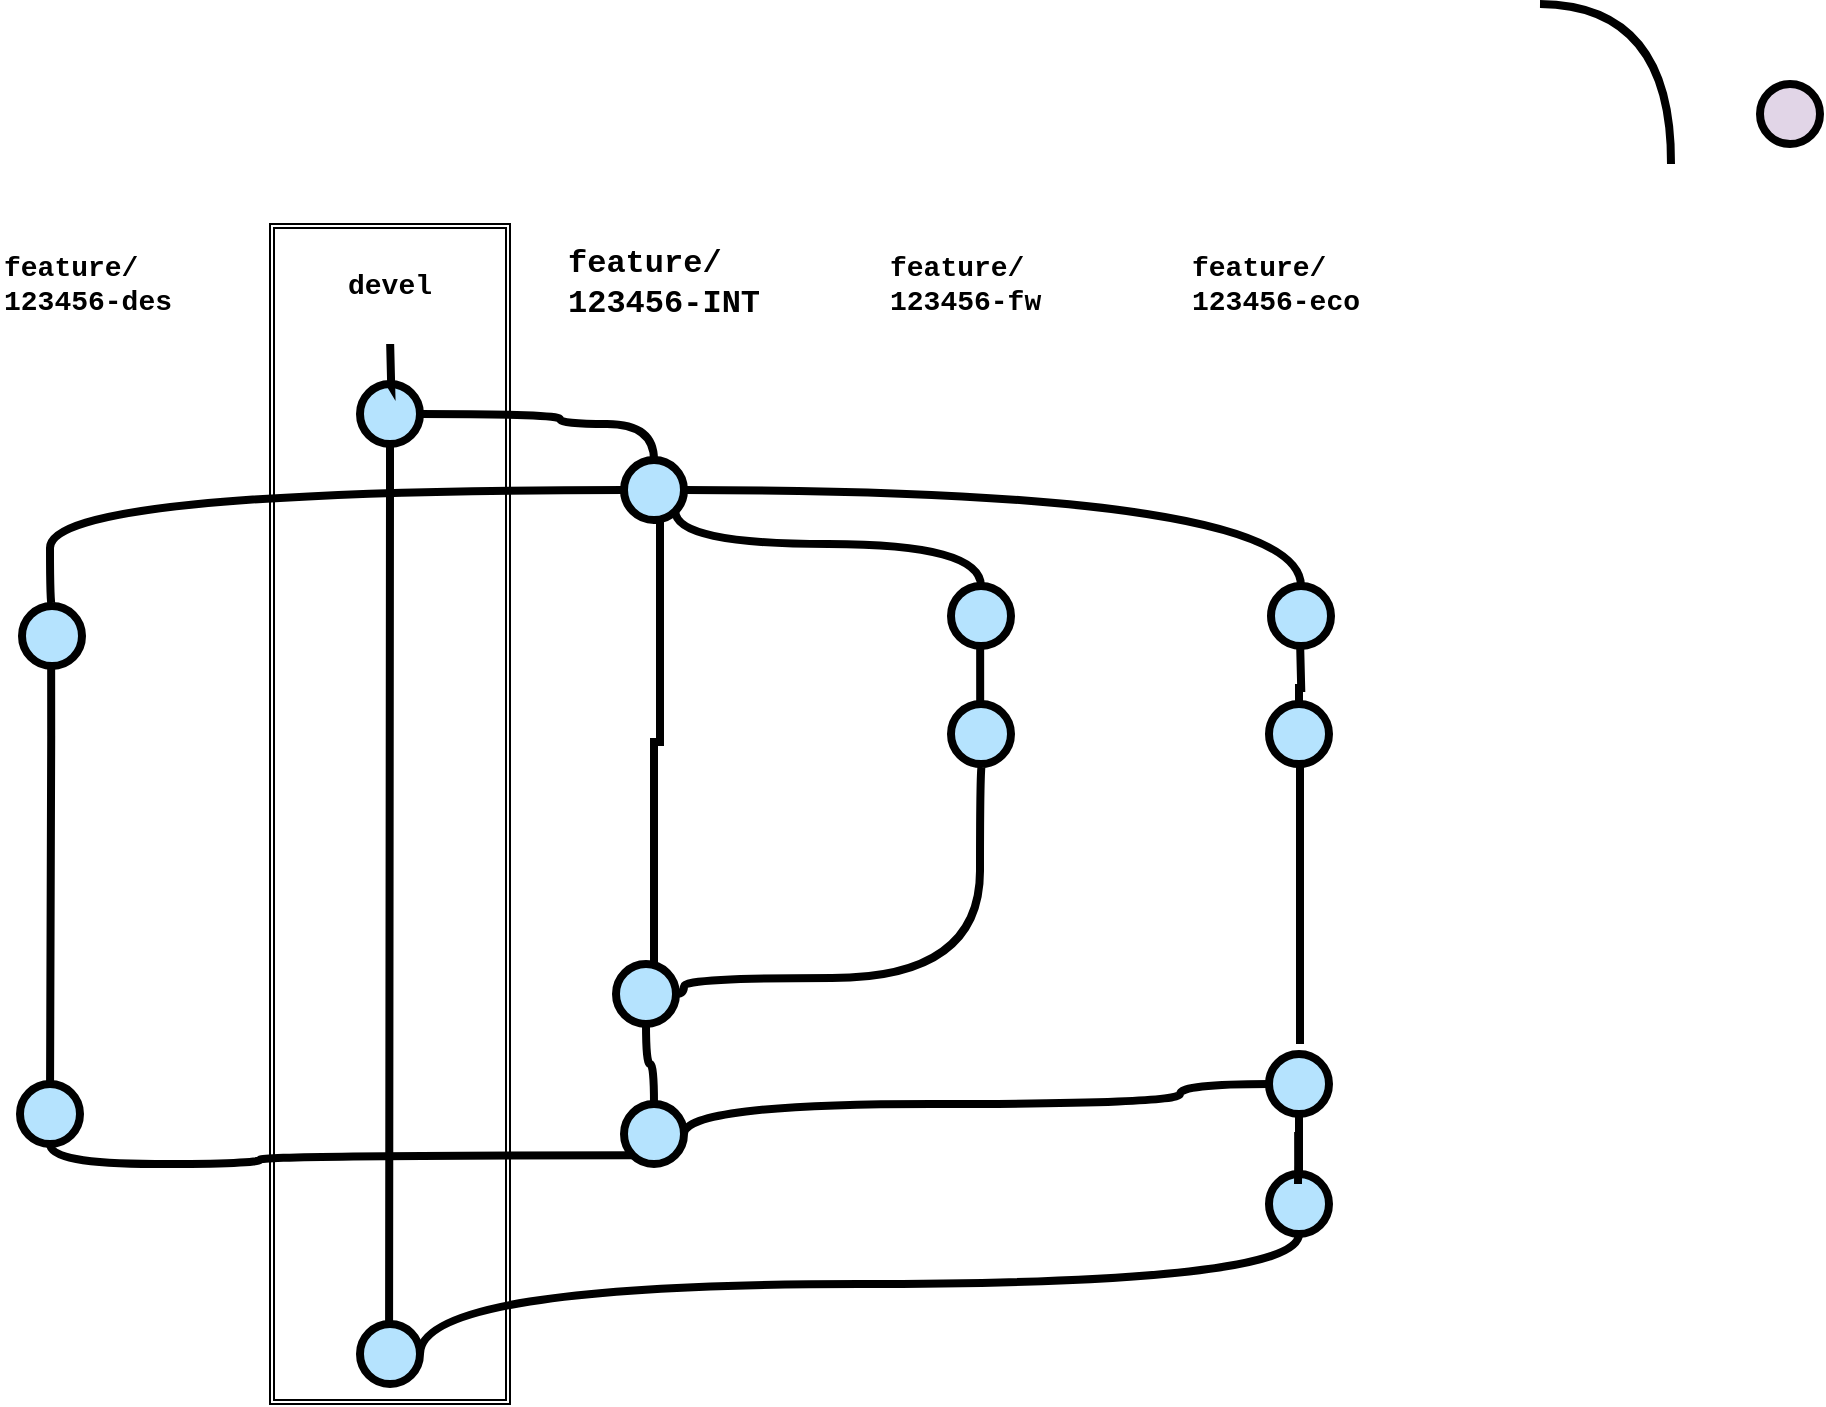 <mxfile version="20.2.3" type="github">
  <diagram id="yPxyJZ8AM_hMuL3Unpa9" name="simple gitflow">
    <mxGraphModel dx="1718" dy="1812" grid="1" gridSize="10" guides="1" tooltips="1" connect="1" arrows="1" fold="1" page="1" pageScale="1" pageWidth="1100" pageHeight="850" math="0" shadow="0">
      <root>
        <mxCell id="0" />
        <mxCell id="1" parent="0" />
        <mxCell id="E1HA2y7lL46FJZxDiiPk-41" value="" style="shape=ext;double=1;rounded=0;whiteSpace=wrap;html=1;fontFamily=Helvetica;fontSize=15;fontColor=default;" vertex="1" parent="1">
          <mxGeometry x="255" y="100" width="120" height="590" as="geometry" />
        </mxCell>
        <mxCell id="9hBKPDzoitwpIBdzFDQ7-27" value="" style="edgeStyle=orthogonalEdgeStyle;rounded=0;html=1;jettySize=auto;orthogonalLoop=1;strokeWidth=4;endArrow=none;endFill=0;startArrow=none;entryX=0.496;entryY=0.966;entryDx=0;entryDy=0;entryPerimeter=0;" parent="1" target="E1HA2y7lL46FJZxDiiPk-41" edge="1" source="E1HA2y7lL46FJZxDiiPk-22">
          <mxGeometry x="229.58" y="345" as="geometry">
            <mxPoint x="315.08" y="160" as="sourcePoint" />
            <mxPoint x="314.5" y="620" as="targetPoint" />
            <Array as="points" />
          </mxGeometry>
        </mxCell>
        <mxCell id="9hBKPDzoitwpIBdzFDQ7-28" value="devel" style="text;html=1;strokeColor=none;fillColor=none;align=center;verticalAlign=middle;whiteSpace=wrap;overflow=hidden;fontSize=14;fontStyle=1;fontFamily=Courier New;" parent="1" vertex="1">
          <mxGeometry x="290" y="120" width="50" height="20" as="geometry" />
        </mxCell>
        <mxCell id="E1HA2y7lL46FJZxDiiPk-13" value="feature/&lt;br&gt;123456-fw" style="text;html=1;strokeColor=none;fillColor=none;align=left;verticalAlign=middle;whiteSpace=wrap;overflow=hidden;fontSize=14;fontStyle=1;fontFamily=Courier New;" vertex="1" parent="1">
          <mxGeometry x="563" y="105" width="81" height="50" as="geometry" />
        </mxCell>
        <mxCell id="E1HA2y7lL46FJZxDiiPk-15" value="feature/&lt;br&gt;123456-eco" style="text;html=1;strokeColor=none;fillColor=none;align=left;verticalAlign=middle;whiteSpace=wrap;overflow=hidden;fontSize=14;fontStyle=1;fontFamily=Courier New;" vertex="1" parent="1">
          <mxGeometry x="714" y="110" width="111" height="40" as="geometry" />
        </mxCell>
        <mxCell id="E1HA2y7lL46FJZxDiiPk-14" value="feature/&lt;br&gt;123456-des" style="text;html=1;strokeColor=none;fillColor=none;align=left;verticalAlign=middle;whiteSpace=wrap;overflow=hidden;fontSize=14;fontStyle=1;fontFamily=Courier New;" vertex="1" parent="1">
          <mxGeometry x="120" y="110" width="120" height="40" as="geometry" />
        </mxCell>
        <mxCell id="E1HA2y7lL46FJZxDiiPk-23" value="" style="verticalLabelPosition=bottom;verticalAlign=top;html=1;strokeWidth=4;shape=mxgraph.flowchart.on-page_reference;plain-purple;gradientColor=none;strokeColor=#000000;" vertex="1" parent="1">
          <mxGeometry x="1000" y="30" width="30" height="30" as="geometry" />
        </mxCell>
        <mxCell id="E1HA2y7lL46FJZxDiiPk-24" value="" style="edgeStyle=orthogonalEdgeStyle;curved=1;rounded=0;html=1;endArrow=none;endFill=0;jettySize=auto;orthogonalLoop=1;strokeWidth=4;fontSize=15;entryX=1;entryY=0.5;entryDx=0;entryDy=0;entryPerimeter=0;exitX=0.5;exitY=0;exitDx=0;exitDy=0;exitPerimeter=0;" edge="1" parent="1" source="E1HA2y7lL46FJZxDiiPk-30" target="E1HA2y7lL46FJZxDiiPk-22">
          <mxGeometry relative="1" as="geometry">
            <mxPoint x="480" y="400" as="sourcePoint" />
            <mxPoint x="397.5" y="200" as="targetPoint" />
            <Array as="points">
              <mxPoint x="447" y="200" />
              <mxPoint x="400" y="200" />
              <mxPoint x="400" y="195" />
            </Array>
          </mxGeometry>
        </mxCell>
        <mxCell id="E1HA2y7lL46FJZxDiiPk-25" value="" style="edgeStyle=orthogonalEdgeStyle;curved=1;rounded=0;html=1;exitX=0.5;exitY=1;exitPerimeter=0;endArrow=none;endFill=0;jettySize=auto;orthogonalLoop=1;strokeWidth=4;fontSize=15;entryX=0.5;entryY=1;entryDx=0;entryDy=0;entryPerimeter=0;exitDx=0;exitDy=0;" edge="1" parent="1">
          <mxGeometry relative="1" as="geometry">
            <mxPoint x="890" y="-10" as="sourcePoint" />
            <mxPoint x="955.5" y="70" as="targetPoint" />
            <Array as="points" />
          </mxGeometry>
        </mxCell>
        <mxCell id="E1HA2y7lL46FJZxDiiPk-22" value="" style="verticalLabelPosition=bottom;verticalAlign=top;html=1;strokeWidth=4;shape=mxgraph.flowchart.on-page_reference;plain-blue;gradientColor=none;fillColor=#B5E3Fe;strokeColor=#000000;" vertex="1" parent="1">
          <mxGeometry x="300" y="180" width="30" height="30" as="geometry" />
        </mxCell>
        <mxCell id="E1HA2y7lL46FJZxDiiPk-26" value="" style="edgeStyle=orthogonalEdgeStyle;rounded=0;html=1;jettySize=auto;orthogonalLoop=1;strokeWidth=4;endArrow=none;endFill=0;" edge="1" parent="1" target="E1HA2y7lL46FJZxDiiPk-22">
          <mxGeometry x="229.58" y="345" as="geometry">
            <mxPoint x="315.08" y="160" as="sourcePoint" />
            <mxPoint x="314.58" y="330" as="targetPoint" />
            <Array as="points" />
          </mxGeometry>
        </mxCell>
        <mxCell id="E1HA2y7lL46FJZxDiiPk-27" value="&lt;font style=&quot;font-size: 16px;&quot;&gt;feature/&lt;br&gt;123456-INT&lt;/font&gt;" style="text;html=1;strokeColor=none;fillColor=none;align=left;verticalAlign=middle;whiteSpace=wrap;overflow=hidden;fontSize=14;fontStyle=1;fontFamily=Courier New;" vertex="1" parent="1">
          <mxGeometry x="402" y="105" width="112.5" height="50" as="geometry" />
        </mxCell>
        <mxCell id="E1HA2y7lL46FJZxDiiPk-30" value="" style="verticalLabelPosition=bottom;verticalAlign=top;html=1;strokeWidth=4;shape=mxgraph.flowchart.on-page_reference;plain-blue;gradientColor=none;fillColor=#B5E3Fe;strokeColor=#000000;" vertex="1" parent="1">
          <mxGeometry x="432" y="218" width="30" height="30" as="geometry" />
        </mxCell>
        <mxCell id="E1HA2y7lL46FJZxDiiPk-31" value="" style="verticalLabelPosition=bottom;verticalAlign=top;html=1;strokeWidth=4;shape=mxgraph.flowchart.on-page_reference;plain-blue;gradientColor=none;fillColor=#B5E3Fe;strokeColor=#000000;" vertex="1" parent="1">
          <mxGeometry x="131" y="291" width="30" height="30" as="geometry" />
        </mxCell>
        <mxCell id="E1HA2y7lL46FJZxDiiPk-32" value="" style="verticalLabelPosition=bottom;verticalAlign=top;html=1;strokeWidth=4;shape=mxgraph.flowchart.on-page_reference;plain-blue;gradientColor=none;fillColor=#B5E3Fe;strokeColor=#000000;" vertex="1" parent="1">
          <mxGeometry x="595.5" y="281" width="30" height="30" as="geometry" />
        </mxCell>
        <mxCell id="E1HA2y7lL46FJZxDiiPk-33" value="" style="verticalLabelPosition=bottom;verticalAlign=top;html=1;strokeWidth=4;shape=mxgraph.flowchart.on-page_reference;plain-blue;gradientColor=none;fillColor=#B5E3Fe;strokeColor=#000000;" vertex="1" parent="1">
          <mxGeometry x="755.5" y="281" width="30" height="30" as="geometry" />
        </mxCell>
        <mxCell id="E1HA2y7lL46FJZxDiiPk-35" value="" style="edgeStyle=orthogonalEdgeStyle;curved=1;rounded=0;html=1;endArrow=none;endFill=0;jettySize=auto;orthogonalLoop=1;strokeWidth=4;fontSize=15;exitX=0.5;exitY=0;exitDx=0;exitDy=0;exitPerimeter=0;entryX=0.855;entryY=0.855;entryDx=0;entryDy=0;entryPerimeter=0;" edge="1" parent="1" source="E1HA2y7lL46FJZxDiiPk-32" target="E1HA2y7lL46FJZxDiiPk-30">
          <mxGeometry relative="1" as="geometry">
            <mxPoint x="170" y="295" as="sourcePoint" />
            <mxPoint x="480" y="250" as="targetPoint" />
            <Array as="points">
              <mxPoint x="611" y="260" />
              <mxPoint x="458" y="260" />
            </Array>
          </mxGeometry>
        </mxCell>
        <mxCell id="E1HA2y7lL46FJZxDiiPk-36" value="" style="edgeStyle=orthogonalEdgeStyle;curved=1;rounded=0;html=1;endArrow=none;endFill=0;jettySize=auto;orthogonalLoop=1;strokeWidth=4;fontSize=15;entryX=0.5;entryY=0;entryDx=0;entryDy=0;entryPerimeter=0;exitX=1;exitY=0.5;exitDx=0;exitDy=0;exitPerimeter=0;" edge="1" parent="1" source="E1HA2y7lL46FJZxDiiPk-30" target="E1HA2y7lL46FJZxDiiPk-33">
          <mxGeometry relative="1" as="geometry">
            <mxPoint x="490" y="227" as="sourcePoint" />
            <mxPoint x="800" y="190" as="targetPoint" />
          </mxGeometry>
        </mxCell>
        <mxCell id="E1HA2y7lL46FJZxDiiPk-45" value="" style="edgeStyle=orthogonalEdgeStyle;curved=1;rounded=0;html=1;endArrow=none;endFill=0;jettySize=auto;orthogonalLoop=1;strokeWidth=4;fontSize=15;exitX=0.5;exitY=0;exitDx=0;exitDy=0;exitPerimeter=0;entryX=0;entryY=0.5;entryDx=0;entryDy=0;entryPerimeter=0;" edge="1" parent="1" source="E1HA2y7lL46FJZxDiiPk-31" target="E1HA2y7lL46FJZxDiiPk-30">
          <mxGeometry relative="1" as="geometry">
            <mxPoint x="65.07" y="190.0" as="sourcePoint" />
            <mxPoint x="240" y="206" as="targetPoint" />
            <Array as="points">
              <mxPoint x="145" y="233" />
            </Array>
          </mxGeometry>
        </mxCell>
        <mxCell id="E1HA2y7lL46FJZxDiiPk-46" value="" style="edgeStyle=orthogonalEdgeStyle;rounded=0;html=1;jettySize=auto;orthogonalLoop=1;strokeWidth=4;endArrow=none;endFill=0;startArrow=none;" edge="1" parent="1">
          <mxGeometry x="525.16" y="446" as="geometry">
            <mxPoint x="610.08" y="311" as="sourcePoint" />
            <mxPoint x="610" y="340" as="targetPoint" />
            <Array as="points">
              <mxPoint x="610.66" y="346" />
            </Array>
          </mxGeometry>
        </mxCell>
        <mxCell id="E1HA2y7lL46FJZxDiiPk-47" value="" style="verticalLabelPosition=bottom;verticalAlign=top;html=1;strokeWidth=4;shape=mxgraph.flowchart.on-page_reference;plain-blue;gradientColor=none;fillColor=#B5E3Fe;strokeColor=#000000;" vertex="1" parent="1">
          <mxGeometry x="595.5" y="340" width="30" height="30" as="geometry" />
        </mxCell>
        <mxCell id="E1HA2y7lL46FJZxDiiPk-48" value="" style="edgeStyle=orthogonalEdgeStyle;curved=1;rounded=0;html=1;endArrow=none;endFill=0;jettySize=auto;orthogonalLoop=1;strokeWidth=4;fontSize=15;startArrow=none;exitX=1;exitY=0.5;exitDx=0;exitDy=0;exitPerimeter=0;" edge="1" parent="1" source="E1HA2y7lL46FJZxDiiPk-49">
          <mxGeometry relative="1" as="geometry">
            <mxPoint x="480" y="440" as="sourcePoint" />
            <mxPoint x="611" y="370" as="targetPoint" />
            <Array as="points">
              <mxPoint x="462" y="477" />
              <mxPoint x="610" y="477" />
              <mxPoint x="610" y="370" />
            </Array>
          </mxGeometry>
        </mxCell>
        <mxCell id="E1HA2y7lL46FJZxDiiPk-51" value="" style="edgeStyle=orthogonalEdgeStyle;rounded=0;html=1;jettySize=auto;orthogonalLoop=1;strokeWidth=4;endArrow=none;endFill=0;startArrow=none;" edge="1" parent="1" source="E1HA2y7lL46FJZxDiiPk-52">
          <mxGeometry x="685.16" y="446" as="geometry">
            <mxPoint x="770.08" y="311" as="sourcePoint" />
            <mxPoint x="770" y="510" as="targetPoint" />
            <Array as="points">
              <mxPoint x="770.66" y="346" />
            </Array>
          </mxGeometry>
        </mxCell>
        <mxCell id="E1HA2y7lL46FJZxDiiPk-52" value="" style="verticalLabelPosition=bottom;verticalAlign=top;html=1;strokeWidth=4;shape=mxgraph.flowchart.on-page_reference;plain-blue;gradientColor=none;fillColor=#B5E3Fe;strokeColor=#000000;" vertex="1" parent="1">
          <mxGeometry x="754.5" y="340" width="30" height="30" as="geometry" />
        </mxCell>
        <mxCell id="E1HA2y7lL46FJZxDiiPk-69" value="" style="edgeStyle=orthogonalEdgeStyle;shape=connector;curved=1;rounded=0;orthogonalLoop=1;jettySize=auto;html=1;labelBackgroundColor=default;fontFamily=Helvetica;fontSize=15;fontColor=default;endArrow=none;endFill=0;strokeColor=default;strokeWidth=4;" edge="1" parent="1" source="E1HA2y7lL46FJZxDiiPk-49" target="E1HA2y7lL46FJZxDiiPk-60">
          <mxGeometry relative="1" as="geometry" />
        </mxCell>
        <mxCell id="E1HA2y7lL46FJZxDiiPk-49" value="" style="verticalLabelPosition=bottom;verticalAlign=top;html=1;strokeWidth=4;shape=mxgraph.flowchart.on-page_reference;plain-blue;gradientColor=none;fillColor=#B5E3Fe;strokeColor=#000000;" vertex="1" parent="1">
          <mxGeometry x="428" y="470" width="30" height="30" as="geometry" />
        </mxCell>
        <mxCell id="E1HA2y7lL46FJZxDiiPk-53" value="" style="edgeStyle=orthogonalEdgeStyle;rounded=0;html=1;jettySize=auto;orthogonalLoop=1;strokeWidth=4;endArrow=none;endFill=0;startArrow=none;" edge="1" parent="1" target="E1HA2y7lL46FJZxDiiPk-52">
          <mxGeometry x="685.16" y="446" as="geometry">
            <mxPoint x="770.08" y="311" as="sourcePoint" />
            <mxPoint x="770" y="380" as="targetPoint" />
            <Array as="points" />
          </mxGeometry>
        </mxCell>
        <mxCell id="E1HA2y7lL46FJZxDiiPk-54" value="" style="edgeStyle=orthogonalEdgeStyle;curved=1;rounded=0;html=1;endArrow=none;endFill=0;jettySize=auto;orthogonalLoop=1;strokeWidth=4;fontSize=15;startArrow=none;entryX=0;entryY=0.5;entryDx=0;entryDy=0;entryPerimeter=0;exitX=1;exitY=0.5;exitDx=0;exitDy=0;exitPerimeter=0;" edge="1" parent="1" source="E1HA2y7lL46FJZxDiiPk-60" target="E1HA2y7lL46FJZxDiiPk-55">
          <mxGeometry relative="1" as="geometry">
            <mxPoint x="490" y="550" as="sourcePoint" />
            <mxPoint x="750" y="510" as="targetPoint" />
            <Array as="points">
              <mxPoint x="462" y="540" />
              <mxPoint x="710" y="540" />
              <mxPoint x="710" y="530" />
            </Array>
          </mxGeometry>
        </mxCell>
        <mxCell id="E1HA2y7lL46FJZxDiiPk-55" value="" style="verticalLabelPosition=bottom;verticalAlign=top;html=1;strokeWidth=4;shape=mxgraph.flowchart.on-page_reference;plain-blue;gradientColor=none;fillColor=#B5E3Fe;strokeColor=#000000;" vertex="1" parent="1">
          <mxGeometry x="754.5" y="515" width="30" height="30" as="geometry" />
        </mxCell>
        <mxCell id="E1HA2y7lL46FJZxDiiPk-57" value="" style="edgeStyle=orthogonalEdgeStyle;rounded=0;html=1;jettySize=auto;orthogonalLoop=1;strokeWidth=4;endArrow=none;endFill=0;startArrow=none;" edge="1" parent="1">
          <mxGeometry x="60.66" y="456" as="geometry">
            <mxPoint x="145.58" y="321" as="sourcePoint" />
            <mxPoint x="145" y="540" as="targetPoint" />
            <Array as="points">
              <mxPoint x="146.16" y="356" />
            </Array>
          </mxGeometry>
        </mxCell>
        <mxCell id="E1HA2y7lL46FJZxDiiPk-58" value="" style="verticalLabelPosition=bottom;verticalAlign=top;html=1;strokeWidth=4;shape=mxgraph.flowchart.on-page_reference;plain-blue;gradientColor=none;fillColor=#B5E3Fe;strokeColor=#000000;" vertex="1" parent="1">
          <mxGeometry x="130" y="530" width="30" height="30" as="geometry" />
        </mxCell>
        <mxCell id="E1HA2y7lL46FJZxDiiPk-61" value="" style="edgeStyle=orthogonalEdgeStyle;rounded=0;html=1;jettySize=auto;orthogonalLoop=1;strokeWidth=4;endArrow=none;endFill=0;startArrow=none;" edge="1" parent="1">
          <mxGeometry x="361.66" y="383" as="geometry">
            <mxPoint x="446.58" y="248" as="sourcePoint" />
            <mxPoint x="447" y="470" as="targetPoint" />
            <Array as="points">
              <mxPoint x="450" y="248" />
              <mxPoint x="450" y="359" />
              <mxPoint x="447" y="359" />
            </Array>
          </mxGeometry>
        </mxCell>
        <mxCell id="E1HA2y7lL46FJZxDiiPk-59" value="" style="edgeStyle=orthogonalEdgeStyle;curved=1;rounded=0;html=1;endArrow=none;endFill=0;jettySize=auto;orthogonalLoop=1;strokeWidth=4;fontSize=15;entryX=0.5;entryY=1;entryDx=0;entryDy=0;entryPerimeter=0;exitX=0.145;exitY=0.855;exitDx=0;exitDy=0;exitPerimeter=0;" edge="1" parent="1" source="E1HA2y7lL46FJZxDiiPk-60" target="E1HA2y7lL46FJZxDiiPk-58">
          <mxGeometry relative="1" as="geometry">
            <mxPoint x="410" y="590" as="sourcePoint" />
            <mxPoint x="367" y="680" as="targetPoint" />
            <Array as="points">
              <mxPoint x="250" y="566" />
              <mxPoint x="250" y="570" />
              <mxPoint x="145" y="570" />
            </Array>
          </mxGeometry>
        </mxCell>
        <mxCell id="E1HA2y7lL46FJZxDiiPk-60" value="" style="verticalLabelPosition=bottom;verticalAlign=top;html=1;strokeWidth=4;shape=mxgraph.flowchart.on-page_reference;plain-blue;gradientColor=none;fillColor=#B5E3Fe;strokeColor=#000000;" vertex="1" parent="1">
          <mxGeometry x="432" y="540" width="30" height="30" as="geometry" />
        </mxCell>
        <mxCell id="E1HA2y7lL46FJZxDiiPk-66" value="" style="edgeStyle=orthogonalEdgeStyle;shape=connector;curved=1;rounded=0;orthogonalLoop=1;jettySize=auto;html=1;labelBackgroundColor=default;fontFamily=Helvetica;fontSize=15;fontColor=default;endArrow=none;endFill=0;strokeColor=default;strokeWidth=4;" edge="1" parent="1" source="E1HA2y7lL46FJZxDiiPk-63" target="E1HA2y7lL46FJZxDiiPk-55">
          <mxGeometry relative="1" as="geometry" />
        </mxCell>
        <mxCell id="E1HA2y7lL46FJZxDiiPk-63" value="" style="verticalLabelPosition=bottom;verticalAlign=top;html=1;strokeWidth=4;shape=mxgraph.flowchart.on-page_reference;plain-blue;gradientColor=none;fillColor=#B5E3Fe;strokeColor=#000000;" vertex="1" parent="1">
          <mxGeometry x="754.5" y="575" width="30" height="30" as="geometry" />
        </mxCell>
        <mxCell id="E1HA2y7lL46FJZxDiiPk-64" value="" style="edgeStyle=orthogonalEdgeStyle;rounded=0;html=1;jettySize=auto;orthogonalLoop=1;strokeWidth=4;endArrow=none;endFill=0;startArrow=none;" edge="1" parent="1">
          <mxGeometry x="684.24" y="630" as="geometry">
            <mxPoint x="769.08" y="554" as="sourcePoint" />
            <mxPoint x="769" y="580" as="targetPoint" />
            <Array as="points">
              <mxPoint x="769" y="570" />
              <mxPoint x="769" y="570" />
            </Array>
          </mxGeometry>
        </mxCell>
        <mxCell id="E1HA2y7lL46FJZxDiiPk-67" value="" style="verticalLabelPosition=bottom;verticalAlign=top;html=1;strokeWidth=4;shape=mxgraph.flowchart.on-page_reference;plain-blue;gradientColor=none;fillColor=#B5E3Fe;strokeColor=#000000;" vertex="1" parent="1">
          <mxGeometry x="300" y="650" width="30" height="30" as="geometry" />
        </mxCell>
        <mxCell id="E1HA2y7lL46FJZxDiiPk-68" value="" style="edgeStyle=orthogonalEdgeStyle;curved=1;rounded=0;html=1;endArrow=none;endFill=0;jettySize=auto;orthogonalLoop=1;strokeWidth=4;fontSize=15;startArrow=none;exitX=0.5;exitY=1;exitDx=0;exitDy=0;exitPerimeter=0;entryX=1;entryY=0.5;entryDx=0;entryDy=0;entryPerimeter=0;" edge="1" parent="1" source="E1HA2y7lL46FJZxDiiPk-63" target="E1HA2y7lL46FJZxDiiPk-67">
          <mxGeometry relative="1" as="geometry">
            <mxPoint x="410" y="655" as="sourcePoint" />
            <mxPoint x="460" y="750" as="targetPoint" />
            <Array as="points">
              <mxPoint x="770" y="630" />
              <mxPoint x="330" y="630" />
            </Array>
          </mxGeometry>
        </mxCell>
      </root>
    </mxGraphModel>
  </diagram>
</mxfile>

